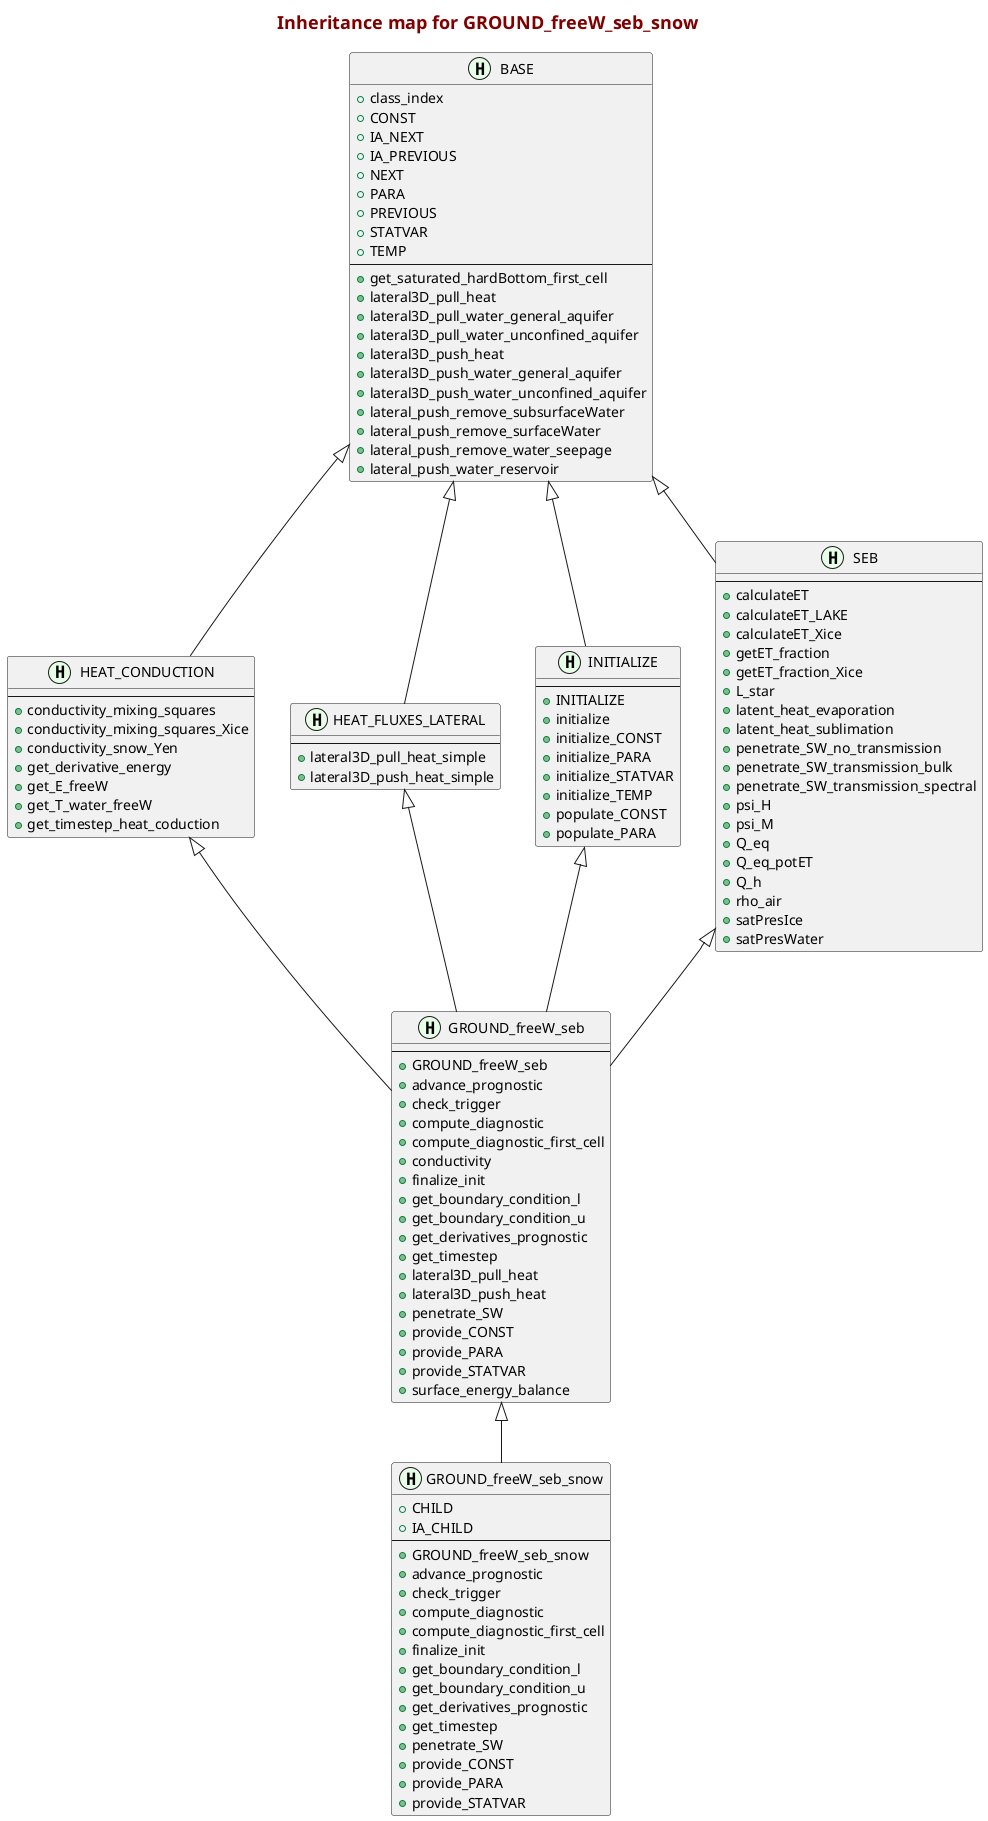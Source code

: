 @startuml
    skinparam {
    }
    title
        <font color=Maroon size=18>Inheritance map for GROUND_freeW_seb_snow</font>
    end title
    class BASE <<(H,#E6FFE6)>> [[matlab:matlab.desktop.editor.openAndGoToLine('C:\thin\02_Code\Matlab\CryoGRID\202008_CryoGrid_NewOOP_GIT_CURRENT_THIN\modules\TIER_0_base\BASE.m',6);{No tooltip}]] {
        {field} + class_index [[[matlab:matlab.desktop.editor.openAndGoToLine('C:\thin\02_Code\Matlab\CryoGRID\202008_CryoGrid_NewOOP_GIT_CURRENT_THIN\modules\TIER_0_base\BASE.m',9);{No tooltip}]]]
        {field} + CONST [[[matlab:matlab.desktop.editor.openAndGoToLine('C:\thin\02_Code\Matlab\CryoGRID\202008_CryoGrid_NewOOP_GIT_CURRENT_THIN\modules\TIER_0_base\BASE.m',10);{No tooltip}]]]
        {field} + IA_NEXT [[[matlab:matlab.desktop.editor.openAndGoToLine('C:\thin\02_Code\Matlab\CryoGRID\202008_CryoGrid_NewOOP_GIT_CURRENT_THIN\modules\TIER_0_base\BASE.m',17);{No tooltip}]]]
        {field} + IA_PREVIOUS [[[matlab:matlab.desktop.editor.openAndGoToLine('C:\thin\02_Code\Matlab\CryoGRID\202008_CryoGrid_NewOOP_GIT_CURRENT_THIN\modules\TIER_0_base\BASE.m',16);{No tooltip}]]]
        {field} + NEXT [[[matlab:matlab.desktop.editor.openAndGoToLine('C:\thin\02_Code\Matlab\CryoGRID\202008_CryoGrid_NewOOP_GIT_CURRENT_THIN\modules\TIER_0_base\BASE.m',15);{No tooltip}]]]
        {field} + PARA [[[matlab:matlab.desktop.editor.openAndGoToLine('C:\thin\02_Code\Matlab\CryoGRID\202008_CryoGrid_NewOOP_GIT_CURRENT_THIN\modules\TIER_0_base\BASE.m',11);{No tooltip}]]]
        {field} + PREVIOUS [[[matlab:matlab.desktop.editor.openAndGoToLine('C:\thin\02_Code\Matlab\CryoGRID\202008_CryoGrid_NewOOP_GIT_CURRENT_THIN\modules\TIER_0_base\BASE.m',14);{No tooltip}]]]
        {field} + STATVAR [[[matlab:matlab.desktop.editor.openAndGoToLine('C:\thin\02_Code\Matlab\CryoGRID\202008_CryoGrid_NewOOP_GIT_CURRENT_THIN\modules\TIER_0_base\BASE.m',12);{No tooltip}]]]
        {field} + TEMP [[[matlab:matlab.desktop.editor.openAndGoToLine('C:\thin\02_Code\Matlab\CryoGRID\202008_CryoGrid_NewOOP_GIT_CURRENT_THIN\modules\TIER_0_base\BASE.m',13);{No tooltip}]]]
        ---
        {method} + get_saturated_hardBottom_first_cell  [[[matlab:matlab.desktop.editor.openAndGoToFunction('C:\thin\02_Code\Matlab\CryoGRID\202008_CryoGrid_NewOOP_GIT_CURRENT_THIN\modules\TIER_0_base\BASE.m','get_saturated_hardBottom_first_cell');{No tooltip}]]]
        {method} + lateral3D_pull_heat  [[[matlab:matlab.desktop.editor.openAndGoToFunction('C:\thin\02_Code\Matlab\CryoGRID\202008_CryoGrid_NewOOP_GIT_CURRENT_THIN\modules\TIER_0_base\BASE.m','lateral3D_pull_heat');{No tooltip}]]]
        {method} + lateral3D_pull_water_general_aquifer  [[[matlab:matlab.desktop.editor.openAndGoToFunction('C:\thin\02_Code\Matlab\CryoGRID\202008_CryoGrid_NewOOP_GIT_CURRENT_THIN\modules\TIER_0_base\BASE.m','lateral3D_pull_water_general_aquifer');{No tooltip}]]]
        {method} + lateral3D_pull_water_unconfined_aquifer  [[[matlab:matlab.desktop.editor.openAndGoToFunction('C:\thin\02_Code\Matlab\CryoGRID\202008_CryoGrid_NewOOP_GIT_CURRENT_THIN\modules\TIER_0_base\BASE.m','lateral3D_pull_water_unconfined_aquifer');{No tooltip}]]]
        {method} + lateral3D_push_heat  [[[matlab:matlab.desktop.editor.openAndGoToFunction('C:\thin\02_Code\Matlab\CryoGRID\202008_CryoGrid_NewOOP_GIT_CURRENT_THIN\modules\TIER_0_base\BASE.m','lateral3D_push_heat');{No tooltip}]]]
        {method} + lateral3D_push_water_general_aquifer  [[[matlab:matlab.desktop.editor.openAndGoToFunction('C:\thin\02_Code\Matlab\CryoGRID\202008_CryoGrid_NewOOP_GIT_CURRENT_THIN\modules\TIER_0_base\BASE.m','lateral3D_push_water_general_aquifer');{No tooltip}]]]
        {method} + lateral3D_push_water_unconfined_aquifer  [[[matlab:matlab.desktop.editor.openAndGoToFunction('C:\thin\02_Code\Matlab\CryoGRID\202008_CryoGrid_NewOOP_GIT_CURRENT_THIN\modules\TIER_0_base\BASE.m','lateral3D_push_water_unconfined_aquifer');{No tooltip}]]]
        {method} + lateral_push_remove_subsurfaceWater  [[[matlab:matlab.desktop.editor.openAndGoToFunction('C:\thin\02_Code\Matlab\CryoGRID\202008_CryoGrid_NewOOP_GIT_CURRENT_THIN\modules\TIER_0_base\BASE.m','lateral_push_remove_subsurfaceWater');{No tooltip}]]]
        {method} + lateral_push_remove_surfaceWater  [[[matlab:matlab.desktop.editor.openAndGoToFunction('C:\thin\02_Code\Matlab\CryoGRID\202008_CryoGrid_NewOOP_GIT_CURRENT_THIN\modules\TIER_0_base\BASE.m','lateral_push_remove_surfaceWater');{No tooltip}]]]
        {method} + lateral_push_remove_water_seepage  [[[matlab:matlab.desktop.editor.openAndGoToFunction('C:\thin\02_Code\Matlab\CryoGRID\202008_CryoGrid_NewOOP_GIT_CURRENT_THIN\modules\TIER_0_base\BASE.m','lateral_push_remove_water_seepage');{No tooltip}]]]
        {method} + lateral_push_water_reservoir  [[[matlab:matlab.desktop.editor.openAndGoToFunction('C:\thin\02_Code\Matlab\CryoGRID\202008_CryoGrid_NewOOP_GIT_CURRENT_THIN\modules\TIER_0_base\BASE.m','lateral_push_water_reservoir');{No tooltip}]]]
    }
    class GROUND_freeW_seb <<(H,#E6FFE6)>> [[matlab:matlab.desktop.editor.openAndGoToLine('C:\thin\02_Code\Matlab\CryoGRID\202008_CryoGrid_NewOOP_GIT_CURRENT_THIN\modules\TIER_2_full_classes\GROUND_freeW_seb.m',7);{No tooltip}]] {
        ---
        {method} + GROUND_freeW_seb  [[[matlab:matlab.desktop.editor.openAndGoToFunction('C:\thin\02_Code\Matlab\CryoGRID\202008_CryoGrid_NewOOP_GIT_CURRENT_THIN\modules\TIER_2_full_classes\GROUND_freeW_seb.m','GROUND_freeW_seb');{No tooltip}]]]
        {method} + advance_prognostic  [[[matlab:matlab.desktop.editor.openAndGoToFunction('C:\thin\02_Code\Matlab\CryoGRID\202008_CryoGrid_NewOOP_GIT_CURRENT_THIN\modules\TIER_2_full_classes\GROUND_freeW_seb.m','advance_prognostic');{No tooltip}]]]
        {method} + check_trigger  [[[matlab:matlab.desktop.editor.openAndGoToFunction('C:\thin\02_Code\Matlab\CryoGRID\202008_CryoGrid_NewOOP_GIT_CURRENT_THIN\modules\TIER_2_full_classes\GROUND_freeW_seb.m','check_trigger');{do nothing}]]]
        {method} + compute_diagnostic  [[[matlab:matlab.desktop.editor.openAndGoToFunction('C:\thin\02_Code\Matlab\CryoGRID\202008_CryoGrid_NewOOP_GIT_CURRENT_THIN\modules\TIER_2_full_classes\GROUND_freeW_seb.m','compute_diagnostic');{No tooltip}]]]
        {method} + compute_diagnostic_first_cell  [[[matlab:matlab.desktop.editor.openAndGoToFunction('C:\thin\02_Code\Matlab\CryoGRID\202008_CryoGrid_NewOOP_GIT_CURRENT_THIN\modules\TIER_2_full_classes\GROUND_freeW_seb.m','compute_diagnostic_first_cell');{No tooltip}]]]
        {method} + conductivity  [[[matlab:matlab.desktop.editor.openAndGoToFunction('C:\thin\02_Code\Matlab\CryoGRID\202008_CryoGrid_NewOOP_GIT_CURRENT_THIN\modules\TIER_2_full_classes\GROUND_freeW_seb.m','conductivity');{No tooltip}]]]
        {method} + finalize_init  [[[matlab:matlab.desktop.editor.openAndGoToFunction('C:\thin\02_Code\Matlab\CryoGRID\202008_CryoGrid_NewOOP_GIT_CURRENT_THIN\modules\TIER_2_full_classes\GROUND_freeW_seb.m','finalize_init');{No tooltip}]]]
        {method} + get_boundary_condition_l  [[[matlab:matlab.desktop.editor.openAndGoToFunction('C:\thin\02_Code\Matlab\CryoGRID\202008_CryoGrid_NewOOP_GIT_CURRENT_THIN\modules\TIER_2_full_classes\GROUND_freeW_seb.m','get_boundary_condition_l');{No tooltip}]]]
        {method} + get_boundary_condition_u  [[[matlab:matlab.desktop.editor.openAndGoToFunction('C:\thin\02_Code\Matlab\CryoGRID\202008_CryoGrid_NewOOP_GIT_CURRENT_THIN\modules\TIER_2_full_classes\GROUND_freeW_seb.m','get_boundary_condition_u');{No tooltip}]]]
        {method} + get_derivatives_prognostic  [[[matlab:matlab.desktop.editor.openAndGoToFunction('C:\thin\02_Code\Matlab\CryoGRID\202008_CryoGrid_NewOOP_GIT_CURRENT_THIN\modules\TIER_2_full_classes\GROUND_freeW_seb.m','get_derivatives_prognostic');{No tooltip}]]]
        {method} + get_timestep  [[[matlab:matlab.desktop.editor.openAndGoToFunction('C:\thin\02_Code\Matlab\CryoGRID\202008_CryoGrid_NewOOP_GIT_CURRENT_THIN\modules\TIER_2_full_classes\GROUND_freeW_seb.m','get_timestep');{No tooltip}]]]
        {method} + lateral3D_pull_heat  [[[matlab:matlab.desktop.editor.openAndGoToFunction('C:\thin\02_Code\Matlab\CryoGRID\202008_CryoGrid_NewOOP_GIT_CURRENT_THIN\modules\TIER_2_full_classes\GROUND_freeW_seb.m','lateral3D_pull_heat');{No tooltip}]]]
        {method} + lateral3D_push_heat  [[[matlab:matlab.desktop.editor.openAndGoToFunction('C:\thin\02_Code\Matlab\CryoGRID\202008_CryoGrid_NewOOP_GIT_CURRENT_THIN\modules\TIER_2_full_classes\GROUND_freeW_seb.m','lateral3D_push_heat');{No tooltip}]]]
        {method} + penetrate_SW  [[[matlab:matlab.desktop.editor.openAndGoToFunction('C:\thin\02_Code\Matlab\CryoGRID\202008_CryoGrid_NewOOP_GIT_CURRENT_THIN\modules\TIER_2_full_classes\GROUND_freeW_seb.m','penetrate_SW');{No tooltip}]]]
        {method} + provide_CONST  [[[matlab:matlab.desktop.editor.openAndGoToFunction('C:\thin\02_Code\Matlab\CryoGRID\202008_CryoGrid_NewOOP_GIT_CURRENT_THIN\modules\TIER_2_full_classes\GROUND_freeW_seb.m','provide_CONST');{No tooltip}]]]
        {method} + provide_PARA  [[[matlab:matlab.desktop.editor.openAndGoToFunction('C:\thin\02_Code\Matlab\CryoGRID\202008_CryoGrid_NewOOP_GIT_CURRENT_THIN\modules\TIER_2_full_classes\GROUND_freeW_seb.m','provide_PARA');{No tooltip}]]]
        {method} + provide_STATVAR  [[[matlab:matlab.desktop.editor.openAndGoToFunction('C:\thin\02_Code\Matlab\CryoGRID\202008_CryoGrid_NewOOP_GIT_CURRENT_THIN\modules\TIER_2_full_classes\GROUND_freeW_seb.m','provide_STATVAR');{No tooltip}]]]
        {method} + surface_energy_balance  [[[matlab:matlab.desktop.editor.openAndGoToFunction('C:\thin\02_Code\Matlab\CryoGRID\202008_CryoGrid_NewOOP_GIT_CURRENT_THIN\modules\TIER_2_full_classes\GROUND_freeW_seb.m','surface_energy_balance');{No tooltip}]]]
    }
    class GROUND_freeW_seb_snow <<(H,#E6FFE6)>> [[matlab:matlab.desktop.editor.openAndGoToLine('C:\thin\02_Code\Matlab\CryoGRID\202008_CryoGrid_NewOOP_GIT_CURRENT_THIN\modules\TIER_3_snow\GROUND_freeW_seb_snow.m',7);{No tooltip}]] {
        {field} + CHILD [[[matlab:matlab.desktop.editor.openAndGoToLine('C:\thin\02_Code\Matlab\CryoGRID\202008_CryoGrid_NewOOP_GIT_CURRENT_THIN\modules\TIER_3_snow\GROUND_freeW_seb_snow.m',9);{No tooltip}]]]
        {field} + IA_CHILD [[[matlab:matlab.desktop.editor.openAndGoToLine('C:\thin\02_Code\Matlab\CryoGRID\202008_CryoGrid_NewOOP_GIT_CURRENT_THIN\modules\TIER_3_snow\GROUND_freeW_seb_snow.m',10);{No tooltip}]]]
        ---
        {method} + GROUND_freeW_seb_snow  [[[matlab:matlab.desktop.editor.openAndGoToFunction('C:\thin\02_Code\Matlab\CryoGRID\202008_CryoGrid_NewOOP_GIT_CURRENT_THIN\modules\TIER_3_snow\GROUND_freeW_seb_snow.m','GROUND_freeW_seb_snow');{No tooltip}]]]
        {method} + advance_prognostic  [[[matlab:matlab.desktop.editor.openAndGoToFunction('C:\thin\02_Code\Matlab\CryoGRID\202008_CryoGrid_NewOOP_GIT_CURRENT_THIN\modules\TIER_3_snow\GROUND_freeW_seb_snow.m','advance_prognostic');{No tooltip}]]]
        {method} + check_trigger  [[[matlab:matlab.desktop.editor.openAndGoToFunction('C:\thin\02_Code\Matlab\CryoGRID\202008_CryoGrid_NewOOP_GIT_CURRENT_THIN\modules\TIER_3_snow\GROUND_freeW_seb_snow.m','check_trigger');{No tooltip}]]]
        {method} + compute_diagnostic  [[[matlab:matlab.desktop.editor.openAndGoToFunction('C:\thin\02_Code\Matlab\CryoGRID\202008_CryoGrid_NewOOP_GIT_CURRENT_THIN\modules\TIER_3_snow\GROUND_freeW_seb_snow.m','compute_diagnostic');{No tooltip}]]]
        {method} + compute_diagnostic_first_cell  [[[matlab:matlab.desktop.editor.openAndGoToFunction('C:\thin\02_Code\Matlab\CryoGRID\202008_CryoGrid_NewOOP_GIT_CURRENT_THIN\modules\TIER_3_snow\GROUND_freeW_seb_snow.m','compute_diagnostic_first_cell');{No tooltip}]]]
        {method} + finalize_init  [[[matlab:matlab.desktop.editor.openAndGoToFunction('C:\thin\02_Code\Matlab\CryoGRID\202008_CryoGrid_NewOOP_GIT_CURRENT_THIN\modules\TIER_3_snow\GROUND_freeW_seb_snow.m','finalize_init');{No tooltip}]]]
        {method} + get_boundary_condition_l  [[[matlab:matlab.desktop.editor.openAndGoToFunction('C:\thin\02_Code\Matlab\CryoGRID\202008_CryoGrid_NewOOP_GIT_CURRENT_THIN\modules\TIER_3_snow\GROUND_freeW_seb_snow.m','get_boundary_condition_l');{No tooltip}]]]
        {method} + get_boundary_condition_u  [[[matlab:matlab.desktop.editor.openAndGoToFunction('C:\thin\02_Code\Matlab\CryoGRID\202008_CryoGrid_NewOOP_GIT_CURRENT_THIN\modules\TIER_3_snow\GROUND_freeW_seb_snow.m','get_boundary_condition_u');{No tooltip}]]]
        {method} + get_derivatives_prognostic  [[[matlab:matlab.desktop.editor.openAndGoToFunction('C:\thin\02_Code\Matlab\CryoGRID\202008_CryoGrid_NewOOP_GIT_CURRENT_THIN\modules\TIER_3_snow\GROUND_freeW_seb_snow.m','get_derivatives_prognostic');{No tooltip}]]]
        {method} + get_timestep  [[[matlab:matlab.desktop.editor.openAndGoToFunction('C:\thin\02_Code\Matlab\CryoGRID\202008_CryoGrid_NewOOP_GIT_CURRENT_THIN\modules\TIER_3_snow\GROUND_freeW_seb_snow.m','get_timestep');{No tooltip}]]]
        {method} + penetrate_SW  [[[matlab:matlab.desktop.editor.openAndGoToFunction('C:\thin\02_Code\Matlab\CryoGRID\202008_CryoGrid_NewOOP_GIT_CURRENT_THIN\modules\TIER_3_snow\GROUND_freeW_seb_snow.m','penetrate_SW');{No tooltip}]]]
        {method} + provide_CONST  [[[matlab:matlab.desktop.editor.openAndGoToFunction('C:\thin\02_Code\Matlab\CryoGRID\202008_CryoGrid_NewOOP_GIT_CURRENT_THIN\modules\TIER_3_snow\GROUND_freeW_seb_snow.m','provide_CONST');{No tooltip}]]]
        {method} + provide_PARA  [[[matlab:matlab.desktop.editor.openAndGoToFunction('C:\thin\02_Code\Matlab\CryoGRID\202008_CryoGrid_NewOOP_GIT_CURRENT_THIN\modules\TIER_3_snow\GROUND_freeW_seb_snow.m','provide_PARA');{No tooltip}]]]
        {method} + provide_STATVAR  [[[matlab:matlab.desktop.editor.openAndGoToFunction('C:\thin\02_Code\Matlab\CryoGRID\202008_CryoGrid_NewOOP_GIT_CURRENT_THIN\modules\TIER_3_snow\GROUND_freeW_seb_snow.m','provide_STATVAR');{No tooltip}]]]
    }
    class HEAT_CONDUCTION <<(H,#E6FFE6)>> [[matlab:matlab.desktop.editor.openAndGoToLine('C:\thin\02_Code\Matlab\CryoGRID\202008_CryoGrid_NewOOP_GIT_CURRENT_THIN\modules\TIER_1_processes\HEAT_CONDUCTION.m',8);{No tooltip}]] {
        ---
        {method} + conductivity_mixing_squares  [[[matlab:matlab.desktop.editor.openAndGoToFunction('C:\thin\02_Code\Matlab\CryoGRID\202008_CryoGrid_NewOOP_GIT_CURRENT_THIN\modules\TIER_1_processes\HEAT_CONDUCTION.m','conductivity_mixing_squares');{No tooltip}]]]
        {method} + conductivity_mixing_squares_Xice  [[[matlab:matlab.desktop.editor.openAndGoToFunction('C:\thin\02_Code\Matlab\CryoGRID\202008_CryoGrid_NewOOP_GIT_CURRENT_THIN\modules\TIER_1_processes\HEAT_CONDUCTION.m','conductivity_mixing_squares_Xice');{No tooltip}]]]
        {method} + conductivity_snow_Yen  [[[matlab:matlab.desktop.editor.openAndGoToFunction('C:\thin\02_Code\Matlab\CryoGRID\202008_CryoGrid_NewOOP_GIT_CURRENT_THIN\modules\TIER_1_processes\HEAT_CONDUCTION.m','conductivity_snow_Yen');{No tooltip}]]]
        {method} + get_derivative_energy  [[[matlab:matlab.desktop.editor.openAndGoToFunction('C:\thin\02_Code\Matlab\CryoGRID\202008_CryoGrid_NewOOP_GIT_CURRENT_THIN\modules\TIER_1_processes\HEAT_CONDUCTION.m','get_derivative_energy');{No tooltip}]]]
        {method} + get_E_freeW  [[[matlab:matlab.desktop.editor.openAndGoToFunction('C:\thin\02_Code\Matlab\CryoGRID\202008_CryoGrid_NewOOP_GIT_CURRENT_THIN\modules\TIER_1_processes\HEAT_CONDUCTION.m','get_E_freeW');{No tooltip}]]]
        {method} + get_T_water_freeW  [[[matlab:matlab.desktop.editor.openAndGoToFunction('C:\thin\02_Code\Matlab\CryoGRID\202008_CryoGrid_NewOOP_GIT_CURRENT_THIN\modules\TIER_1_processes\HEAT_CONDUCTION.m','get_T_water_freeW');{No tooltip}]]]
        {method} + get_timestep_heat_coduction  [[[matlab:matlab.desktop.editor.openAndGoToFunction('C:\thin\02_Code\Matlab\CryoGRID\202008_CryoGrid_NewOOP_GIT_CURRENT_THIN\modules\TIER_1_processes\HEAT_CONDUCTION.m','get_timestep_heat_coduction');{No tooltip}]]]
    }
    class HEAT_FLUXES_LATERAL <<(H,#E6FFE6)>> [[matlab:matlab.desktop.editor.openAndGoToLine('C:\thin\02_Code\Matlab\CryoGRID\202008_CryoGrid_NewOOP_GIT_CURRENT_THIN\modules\TIER_1_processes\HEAT_FLUXES_LATERAL.m',8);{No tooltip}]] {
        ---
        {method} + lateral3D_pull_heat_simple  [[[matlab:matlab.desktop.editor.openAndGoToFunction('C:\thin\02_Code\Matlab\CryoGRID\202008_CryoGrid_NewOOP_GIT_CURRENT_THIN\modules\TIER_1_processes\HEAT_FLUXES_LATERAL.m','lateral3D_pull_heat_simple');{No tooltip}]]]
        {method} + lateral3D_push_heat_simple  [[[matlab:matlab.desktop.editor.openAndGoToFunction('C:\thin\02_Code\Matlab\CryoGRID\202008_CryoGrid_NewOOP_GIT_CURRENT_THIN\modules\TIER_1_processes\HEAT_FLUXES_LATERAL.m','lateral3D_push_heat_simple');{No tooltip}]]]
    }
    class INITIALIZE <<(H,#E6FFE6)>> [[matlab:matlab.desktop.editor.openAndGoToLine('C:\thin\02_Code\Matlab\CryoGRID\202008_CryoGrid_NewOOP_GIT_CURRENT_THIN\modules\TIER_1_processes\INITIALIZE.m',7);{No tooltip}]] {
        ---
        {method} + INITIALIZE  [[[matlab:matlab.desktop.editor.openAndGoToFunction('C:\thin\02_Code\Matlab\CryoGRID\202008_CryoGrid_NewOOP_GIT_CURRENT_THIN\modules\TIER_1_processes\INITIALIZE.m','INITIALIZE');{function self = GROUND_base_class(index, pprovider, cprovider, forcing)      % Definition to be used when old code is no longer supported}]]]
        {method} + initialize  [[[matlab:matlab.desktop.editor.openAndGoToFunction('C:\thin\02_Code\Matlab\CryoGRID\202008_CryoGrid_NewOOP_GIT_CURRENT_THIN\modules\TIER_1_processes\INITIALIZE.m','initialize');{INITIALIZE  Initializes all properties needed by the class.}]]]
        {method} + initialize_CONST  [[[matlab:matlab.desktop.editor.openAndGoToFunction('C:\thin\02_Code\Matlab\CryoGRID\202008_CryoGrid_NewOOP_GIT_CURRENT_THIN\modules\TIER_1_processes\INITIALIZE.m','initialize_CONST');{INITIALIZE_CONST  Initializes CONST structure. Only the parameters populated by the CONSTANT_PROVIDER should be defined here.}]]]
        {method} + initialize_PARA  [[[matlab:matlab.desktop.editor.openAndGoToFunction('C:\thin\02_Code\Matlab\CryoGRID\202008_CryoGrid_NewOOP_GIT_CURRENT_THIN\modules\TIER_1_processes\INITIALIZE.m','initialize_PARA');{INITIALIZE_PARA  Initializes PARA structure. Only the parameters populated by the PARAMETER_PROVIDER should be defined here, additional parameters will be dinamically created during the final stage of the initialization (finalize_setup).}]]]
        {method} + initialize_STATVAR  [[[matlab:matlab.desktop.editor.openAndGoToFunction('C:\thin\02_Code\Matlab\CryoGRID\202008_CryoGrid_NewOOP_GIT_CURRENT_THIN\modules\TIER_1_processes\INITIALIZE.m','initialize_STATVAR');{INITIALIZE_STATVAR  Initializes STATVAR structure.}]]]
        {method} + initialize_TEMP  [[[matlab:matlab.desktop.editor.openAndGoToFunction('C:\thin\02_Code\Matlab\CryoGRID\202008_CryoGrid_NewOOP_GIT_CURRENT_THIN\modules\TIER_1_processes\INITIALIZE.m','initialize_TEMP');{INITIALIZE_TEMP  Initializes TEMP structure.}]]]
        {method} + populate_CONST  [[[matlab:matlab.desktop.editor.openAndGoToFunction('C:\thin\02_Code\Matlab\CryoGRID\202008_CryoGrid_NewOOP_GIT_CURRENT_THIN\modules\TIER_1_processes\INITIALIZE.m','populate_CONST');{POPULATE_CONST  Updates the CONST structure with values from cprovider.}]]]
        {method} + populate_PARA  [[[matlab:matlab.desktop.editor.openAndGoToFunction('C:\thin\02_Code\Matlab\CryoGRID\202008_CryoGrid_NewOOP_GIT_CURRENT_THIN\modules\TIER_1_processes\INITIALIZE.m','populate_PARA');{POPULATE_PARA  Updates the PARA structure with values from pprovider.}]]]
    }
    class SEB <<(H,#E6FFE6)>> [[matlab:matlab.desktop.editor.openAndGoToLine('C:\thin\02_Code\Matlab\CryoGRID\202008_CryoGrid_NewOOP_GIT_CURRENT_THIN\modules\TIER_1_processes\SEB.m',8);{No tooltip}]] {
        ---
        {method} + calculateET  [[[matlab:matlab.desktop.editor.openAndGoToFunction('C:\thin\02_Code\Matlab\CryoGRID\202008_CryoGrid_NewOOP_GIT_CURRENT_THIN\modules\TIER_1_processes\SEB.m','calculateET');{No tooltip}]]]
        {method} + calculateET_LAKE  [[[matlab:matlab.desktop.editor.openAndGoToFunction('C:\thin\02_Code\Matlab\CryoGRID\202008_CryoGrid_NewOOP_GIT_CURRENT_THIN\modules\TIER_1_processes\SEB.m','calculateET_LAKE');{No tooltip}]]]
        {method} + calculateET_Xice  [[[matlab:matlab.desktop.editor.openAndGoToFunction('C:\thin\02_Code\Matlab\CryoGRID\202008_CryoGrid_NewOOP_GIT_CURRENT_THIN\modules\TIER_1_processes\SEB.m','calculateET_Xice');{No tooltip}]]]
        {method} + getET_fraction  [[[matlab:matlab.desktop.editor.openAndGoToFunction('C:\thin\02_Code\Matlab\CryoGRID\202008_CryoGrid_NewOOP_GIT_CURRENT_THIN\modules\TIER_1_processes\SEB.m','getET_fraction');{waterC = seb.STATVAR.waterIce ./ seb.STATVAR.layerThick ./ max(1e-20, seb.STATVAR.area); %area can get zero if the area of SNOW CHILD is 100%}]]]
        {method} + getET_fraction_Xice  [[[matlab:matlab.desktop.editor.openAndGoToFunction('C:\thin\02_Code\Matlab\CryoGRID\202008_CryoGrid_NewOOP_GIT_CURRENT_THIN\modules\TIER_1_processes\SEB.m','getET_fraction_Xice');{No tooltip}]]]
        {method} + L_star  [[[matlab:matlab.desktop.editor.openAndGoToFunction('C:\thin\02_Code\Matlab\CryoGRID\202008_CryoGrid_NewOOP_GIT_CURRENT_THIN\modules\TIER_1_processes\SEB.m','L_star');{No tooltip}]]]
        {method} + latent_heat_evaporation  [[[matlab:matlab.desktop.editor.openAndGoToFunction('C:\thin\02_Code\Matlab\CryoGRID\202008_CryoGrid_NewOOP_GIT_CURRENT_THIN\modules\TIER_1_processes\SEB.m','latent_heat_evaporation');{No tooltip}]]]
        {method} + latent_heat_sublimation  [[[matlab:matlab.desktop.editor.openAndGoToFunction('C:\thin\02_Code\Matlab\CryoGRID\202008_CryoGrid_NewOOP_GIT_CURRENT_THIN\modules\TIER_1_processes\SEB.m','latent_heat_sublimation');{No tooltip}]]]
        {method} + penetrate_SW_no_transmission  [[[matlab:matlab.desktop.editor.openAndGoToFunction('C:\thin\02_Code\Matlab\CryoGRID\202008_CryoGrid_NewOOP_GIT_CURRENT_THIN\modules\TIER_1_processes\SEB.m','penetrate_SW_no_transmission');{No tooltip}]]]
        {method} + penetrate_SW_transmission_bulk  [[[matlab:matlab.desktop.editor.openAndGoToFunction('C:\thin\02_Code\Matlab\CryoGRID\202008_CryoGrid_NewOOP_GIT_CURRENT_THIN\modules\TIER_1_processes\SEB.m','penetrate_SW_transmission_bulk');{S_up and S_down can in principle be spectrally resolved when provided as}]]]
        {method} + penetrate_SW_transmission_spectral  [[[matlab:matlab.desktop.editor.openAndGoToFunction('C:\thin\02_Code\Matlab\CryoGRID\202008_CryoGrid_NewOOP_GIT_CURRENT_THIN\modules\TIER_1_processes\SEB.m','penetrate_SW_transmission_spectral');{S_up and S_down are spectrally resolved when provided as}]]]
        {method} + psi_H  [[[matlab:matlab.desktop.editor.openAndGoToFunction('C:\thin\02_Code\Matlab\CryoGRID\202008_CryoGrid_NewOOP_GIT_CURRENT_THIN\modules\TIER_1_processes\SEB.m','psi_H');{No tooltip}]]]
        {method} + psi_M  [[[matlab:matlab.desktop.editor.openAndGoToFunction('C:\thin\02_Code\Matlab\CryoGRID\202008_CryoGrid_NewOOP_GIT_CURRENT_THIN\modules\TIER_1_processes\SEB.m','psi_M');{No tooltip}]]]
        {method} + Q_eq  [[[matlab:matlab.desktop.editor.openAndGoToFunction('C:\thin\02_Code\Matlab\CryoGRID\202008_CryoGrid_NewOOP_GIT_CURRENT_THIN\modules\TIER_1_processes\SEB.m','Q_eq');{No tooltip}]]]
        {method} + Q_eq_potET  [[[matlab:matlab.desktop.editor.openAndGoToFunction('C:\thin\02_Code\Matlab\CryoGRID\202008_CryoGrid_NewOOP_GIT_CURRENT_THIN\modules\TIER_1_processes\SEB.m','Q_eq_potET');{No tooltip}]]]
        {method} + Q_h  [[[matlab:matlab.desktop.editor.openAndGoToFunction('C:\thin\02_Code\Matlab\CryoGRID\202008_CryoGrid_NewOOP_GIT_CURRENT_THIN\modules\TIER_1_processes\SEB.m','Q_h');{No tooltip}]]]
        {method} + rho_air  [[[matlab:matlab.desktop.editor.openAndGoToFunction('C:\thin\02_Code\Matlab\CryoGRID\202008_CryoGrid_NewOOP_GIT_CURRENT_THIN\modules\TIER_1_processes\SEB.m','rho_air');{No tooltip}]]]
        {method} + satPresIce  [[[matlab:matlab.desktop.editor.openAndGoToFunction('C:\thin\02_Code\Matlab\CryoGRID\202008_CryoGrid_NewOOP_GIT_CURRENT_THIN\modules\TIER_1_processes\SEB.m','satPresIce');{No tooltip}]]]
        {method} + satPresWater  [[[matlab:matlab.desktop.editor.openAndGoToFunction('C:\thin\02_Code\Matlab\CryoGRID\202008_CryoGrid_NewOOP_GIT_CURRENT_THIN\modules\TIER_1_processes\SEB.m','satPresWater');{No tooltip}]]]
    }
    SEB <|-- GROUND_freeW_seb
    HEAT_CONDUCTION <|-- GROUND_freeW_seb
    HEAT_FLUXES_LATERAL <|-- GROUND_freeW_seb
    INITIALIZE <|-- GROUND_freeW_seb
    GROUND_freeW_seb <|-- GROUND_freeW_seb_snow
    BASE <|-- HEAT_CONDUCTION
    BASE <|-- HEAT_FLUXES_LATERAL
    BASE <|-- INITIALIZE
    BASE <|-- SEB
@enduml
